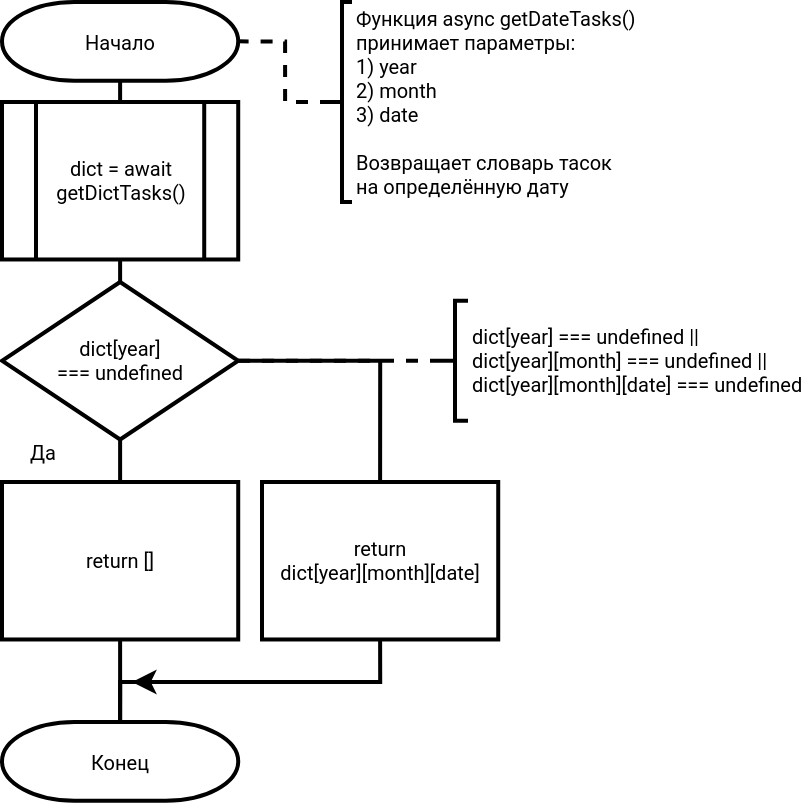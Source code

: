 <mxfile version="20.2.3" type="device"><diagram id="Km9FzHQ0waenOiVj8DjE" name="Page-1"><mxGraphModel dx="1422" dy="865" grid="1" gridSize="10" guides="1" tooltips="1" connect="1" arrows="1" fold="1" page="1" pageScale="1" pageWidth="827" pageHeight="1169" math="0" shadow="0"><root><mxCell id="0"/><mxCell id="1" parent="0"/><mxCell id="JHA6GOy2RwX7mfEl8UFd-12" style="edgeStyle=orthogonalEdgeStyle;rounded=0;orthogonalLoop=1;jettySize=auto;html=1;exitX=0.5;exitY=1;exitDx=0;exitDy=0;exitPerimeter=0;entryX=0.5;entryY=0;entryDx=0;entryDy=0;fontFamily=Roboto;fontSource=https%3A%2F%2Ffonts.googleapis.com%2Fcss%3Ffamily%3DRoboto;fontSize=10;strokeWidth=2;endArrow=none;endFill=0;" parent="1" source="JHA6GOy2RwX7mfEl8UFd-1" target="JHA6GOy2RwX7mfEl8UFd-3" edge="1"><mxGeometry relative="1" as="geometry"/></mxCell><mxCell id="JHA6GOy2RwX7mfEl8UFd-1" value="Начало" style="strokeWidth=2;html=1;shape=mxgraph.flowchart.terminator;whiteSpace=wrap;fontFamily=Roboto;fontSource=https%3A%2F%2Ffonts.googleapis.com%2Fcss%3Ffamily%3DRoboto;fontSize=10;" parent="1" vertex="1"><mxGeometry x="40" y="40" width="118.11" height="39.37" as="geometry"/></mxCell><mxCell id="JHA6GOy2RwX7mfEl8UFd-13" style="edgeStyle=orthogonalEdgeStyle;rounded=0;orthogonalLoop=1;jettySize=auto;html=1;exitX=0.5;exitY=1;exitDx=0;exitDy=0;entryX=0.5;entryY=0;entryDx=0;entryDy=0;entryPerimeter=0;fontFamily=Roboto;fontSource=https%3A%2F%2Ffonts.googleapis.com%2Fcss%3Ffamily%3DRoboto;fontSize=10;endArrow=none;endFill=0;strokeWidth=2;" parent="1" source="JHA6GOy2RwX7mfEl8UFd-3" target="JHA6GOy2RwX7mfEl8UFd-4" edge="1"><mxGeometry relative="1" as="geometry"/></mxCell><mxCell id="JHA6GOy2RwX7mfEl8UFd-3" value="dict = await getDictTasks()" style="verticalLabelPosition=middle;verticalAlign=middle;html=1;shape=process;whiteSpace=wrap;rounded=0;size=0.14;arcSize=6;fontFamily=Roboto;fontSource=https%3A%2F%2Ffonts.googleapis.com%2Fcss%3Ffamily%3DRoboto;strokeWidth=2;labelPosition=center;align=center;fontSize=10;" parent="1" vertex="1"><mxGeometry x="40" y="90" width="118.11" height="78.74" as="geometry"/></mxCell><mxCell id="JHA6GOy2RwX7mfEl8UFd-14" style="edgeStyle=orthogonalEdgeStyle;rounded=0;orthogonalLoop=1;jettySize=auto;html=1;exitX=0.5;exitY=1;exitDx=0;exitDy=0;exitPerimeter=0;entryX=0.5;entryY=0;entryDx=0;entryDy=0;fontFamily=Roboto;fontSource=https%3A%2F%2Ffonts.googleapis.com%2Fcss%3Ffamily%3DRoboto;fontSize=10;endArrow=none;endFill=0;strokeWidth=2;" parent="1" source="JHA6GOy2RwX7mfEl8UFd-4" target="JHA6GOy2RwX7mfEl8UFd-7" edge="1"><mxGeometry relative="1" as="geometry"/></mxCell><mxCell id="GU3qqB5BBj3E3W2ru3tD-4" style="edgeStyle=orthogonalEdgeStyle;rounded=0;orthogonalLoop=1;jettySize=auto;html=1;exitX=1;exitY=0.5;exitDx=0;exitDy=0;exitPerimeter=0;entryX=0.5;entryY=0;entryDx=0;entryDy=0;endArrow=none;endFill=0;strokeWidth=2;fontFamily=Roboto;fontSource=https%3A%2F%2Ffonts.googleapis.com%2Fcss%3Ffamily%3DRoboto;fontSize=10;" edge="1" parent="1" source="JHA6GOy2RwX7mfEl8UFd-4" target="JHA6GOy2RwX7mfEl8UFd-10"><mxGeometry relative="1" as="geometry"/></mxCell><mxCell id="JHA6GOy2RwX7mfEl8UFd-4" value="dict[year]&lt;br style=&quot;font-size: 10px;&quot;&gt;=== undefined" style="strokeWidth=2;html=1;shape=mxgraph.flowchart.decision;whiteSpace=wrap;fontFamily=Roboto;fontSource=https%3A%2F%2Ffonts.googleapis.com%2Fcss%3Ffamily%3DRoboto;fontSize=10;" parent="1" vertex="1"><mxGeometry x="40" y="180" width="118.11" height="78.74" as="geometry"/></mxCell><mxCell id="JHA6GOy2RwX7mfEl8UFd-20" style="edgeStyle=orthogonalEdgeStyle;rounded=0;orthogonalLoop=1;jettySize=auto;html=1;exitX=0.5;exitY=1;exitDx=0;exitDy=0;entryX=0.5;entryY=0;entryDx=0;entryDy=0;entryPerimeter=0;fontFamily=Roboto;fontSource=https%3A%2F%2Ffonts.googleapis.com%2Fcss%3Ffamily%3DRoboto;fontSize=10;endArrow=none;endFill=0;strokeWidth=2;" parent="1" source="JHA6GOy2RwX7mfEl8UFd-7" target="JHA6GOy2RwX7mfEl8UFd-11" edge="1"><mxGeometry relative="1" as="geometry"/></mxCell><mxCell id="JHA6GOy2RwX7mfEl8UFd-7" value="return []" style="rounded=0;whiteSpace=wrap;html=1;absoluteArcSize=1;arcSize=14;strokeWidth=2;fontFamily=Roboto;fontSource=https%3A%2F%2Ffonts.googleapis.com%2Fcss%3Ffamily%3DRoboto;fontSize=10;" parent="1" vertex="1"><mxGeometry x="40" y="280" width="118.11" height="78.74" as="geometry"/></mxCell><mxCell id="JHA6GOy2RwX7mfEl8UFd-27" style="edgeStyle=orthogonalEdgeStyle;rounded=0;orthogonalLoop=1;jettySize=auto;html=1;exitX=0.5;exitY=1;exitDx=0;exitDy=0;entryX=0.5;entryY=0;entryDx=0;entryDy=0;entryPerimeter=0;fontFamily=Roboto;fontSource=https%3A%2F%2Ffonts.googleapis.com%2Fcss%3Ffamily%3DRoboto;fontSize=10;endArrow=none;endFill=0;strokeWidth=2;" parent="1" source="JHA6GOy2RwX7mfEl8UFd-10" target="JHA6GOy2RwX7mfEl8UFd-11" edge="1"><mxGeometry relative="1" as="geometry"><Array as="points"><mxPoint x="229" y="380"/><mxPoint x="99" y="380"/></Array></mxGeometry></mxCell><mxCell id="JHA6GOy2RwX7mfEl8UFd-10" value="return&lt;br style=&quot;font-size: 10px;&quot;&gt;dict[year][month][date]" style="rounded=0;whiteSpace=wrap;html=1;absoluteArcSize=1;arcSize=14;strokeWidth=2;fontFamily=Roboto;fontSource=https%3A%2F%2Ffonts.googleapis.com%2Fcss%3Ffamily%3DRoboto;fontSize=10;" parent="1" vertex="1"><mxGeometry x="170" y="280" width="118.11" height="78.74" as="geometry"/></mxCell><mxCell id="JHA6GOy2RwX7mfEl8UFd-11" value="Конец" style="strokeWidth=2;html=1;shape=mxgraph.flowchart.terminator;whiteSpace=wrap;fontFamily=Roboto;fontSource=https%3A%2F%2Ffonts.googleapis.com%2Fcss%3Ffamily%3DRoboto;fontSize=10;" parent="1" vertex="1"><mxGeometry x="40" y="400" width="118.11" height="39.37" as="geometry"/></mxCell><mxCell id="JHA6GOy2RwX7mfEl8UFd-28" value="Да" style="text;html=1;align=center;verticalAlign=middle;resizable=0;points=[];autosize=1;strokeColor=none;fillColor=none;fontSize=10;fontFamily=Roboto;fontSource=https%3A%2F%2Ffonts.googleapis.com%2Fcss%3Ffamily%3DRoboto;" parent="1" vertex="1"><mxGeometry x="40" y="250" width="40" height="30" as="geometry"/></mxCell><mxCell id="JHA6GOy2RwX7mfEl8UFd-36" value="" style="endArrow=classic;html=1;rounded=0;fontFamily=Roboto;fontSource=https%3A%2F%2Ffonts.googleapis.com%2Fcss%3Ffamily%3DRoboto;fontSize=10;strokeWidth=2;" parent="1" edge="1"><mxGeometry width="50" height="50" relative="1" as="geometry"><mxPoint x="215" y="380" as="sourcePoint"/><mxPoint x="105" y="380" as="targetPoint"/></mxGeometry></mxCell><mxCell id="JHA6GOy2RwX7mfEl8UFd-38" style="edgeStyle=orthogonalEdgeStyle;rounded=0;orthogonalLoop=1;jettySize=auto;html=1;exitX=0;exitY=0.5;exitDx=0;exitDy=0;exitPerimeter=0;entryX=1;entryY=0.5;entryDx=0;entryDy=0;entryPerimeter=0;fontFamily=Roboto;fontSource=https%3A%2F%2Ffonts.googleapis.com%2Fcss%3Ffamily%3DRoboto;fontSize=10;endArrow=none;endFill=0;strokeWidth=2;dashed=1;" parent="1" source="JHA6GOy2RwX7mfEl8UFd-37" target="JHA6GOy2RwX7mfEl8UFd-1" edge="1"><mxGeometry relative="1" as="geometry"/></mxCell><mxCell id="JHA6GOy2RwX7mfEl8UFd-37" value="Функция async getDateTasks()&lt;br style=&quot;font-size: 10px;&quot;&gt;принимает параметры:&lt;br style=&quot;font-size: 10px;&quot;&gt;1) year&lt;br style=&quot;font-size: 10px;&quot;&gt;2) month&lt;br style=&quot;font-size: 10px;&quot;&gt;3) date&lt;br style=&quot;font-size: 10px;&quot;&gt;&lt;br style=&quot;font-size: 10px;&quot;&gt;Возвращает словарь тасок&lt;br style=&quot;font-size: 10px;&quot;&gt;на определённую дату" style="strokeWidth=2;html=1;shape=mxgraph.flowchart.annotation_2;align=left;labelPosition=right;pointerEvents=1;rounded=0;fontFamily=Roboto;fontSource=https%3A%2F%2Ffonts.googleapis.com%2Fcss%3Ffamily%3DRoboto;fontSize=10;" parent="1" vertex="1"><mxGeometry x="205" y="40" width="10" height="100" as="geometry"/></mxCell><mxCell id="GU3qqB5BBj3E3W2ru3tD-3" style="edgeStyle=orthogonalEdgeStyle;rounded=0;orthogonalLoop=1;jettySize=auto;html=1;exitX=0;exitY=0.5;exitDx=0;exitDy=0;exitPerimeter=0;endArrow=none;endFill=0;dashed=1;strokeWidth=2;fontFamily=Roboto;fontSource=https%3A%2F%2Ffonts.googleapis.com%2Fcss%3Ffamily%3DRoboto;fontSize=10;" edge="1" parent="1" source="GU3qqB5BBj3E3W2ru3tD-1" target="JHA6GOy2RwX7mfEl8UFd-4"><mxGeometry relative="1" as="geometry"/></mxCell><mxCell id="GU3qqB5BBj3E3W2ru3tD-1" value="dict[year] === undefined ||&lt;br style=&quot;font-size: 10px;&quot;&gt;dict[year][month] === undefined ||&lt;br style=&quot;font-size: 10px;&quot;&gt;dict[year][month][date] === undefined" style="strokeWidth=2;html=1;shape=mxgraph.flowchart.annotation_2;align=left;labelPosition=right;pointerEvents=1;fontFamily=Roboto;fontSource=https%3A%2F%2Ffonts.googleapis.com%2Fcss%3Ffamily%3DRoboto;fontSize=10;" vertex="1" parent="1"><mxGeometry x="260" y="189.37" width="13" height="60" as="geometry"/></mxCell></root></mxGraphModel></diagram></mxfile>